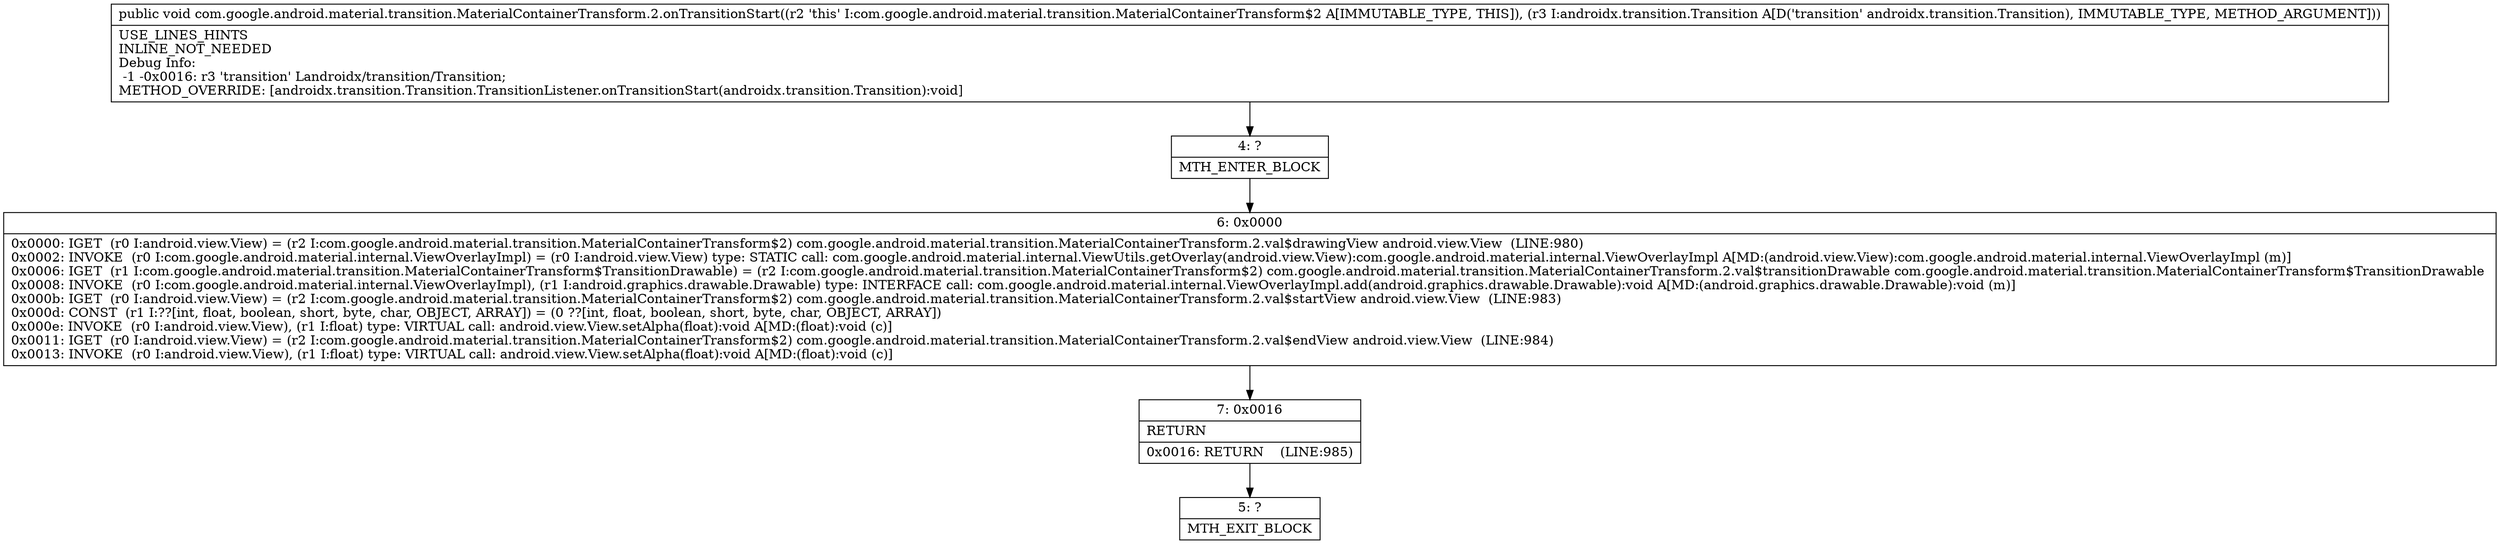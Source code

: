 digraph "CFG forcom.google.android.material.transition.MaterialContainerTransform.2.onTransitionStart(Landroidx\/transition\/Transition;)V" {
Node_4 [shape=record,label="{4\:\ ?|MTH_ENTER_BLOCK\l}"];
Node_6 [shape=record,label="{6\:\ 0x0000|0x0000: IGET  (r0 I:android.view.View) = (r2 I:com.google.android.material.transition.MaterialContainerTransform$2) com.google.android.material.transition.MaterialContainerTransform.2.val$drawingView android.view.View  (LINE:980)\l0x0002: INVOKE  (r0 I:com.google.android.material.internal.ViewOverlayImpl) = (r0 I:android.view.View) type: STATIC call: com.google.android.material.internal.ViewUtils.getOverlay(android.view.View):com.google.android.material.internal.ViewOverlayImpl A[MD:(android.view.View):com.google.android.material.internal.ViewOverlayImpl (m)]\l0x0006: IGET  (r1 I:com.google.android.material.transition.MaterialContainerTransform$TransitionDrawable) = (r2 I:com.google.android.material.transition.MaterialContainerTransform$2) com.google.android.material.transition.MaterialContainerTransform.2.val$transitionDrawable com.google.android.material.transition.MaterialContainerTransform$TransitionDrawable \l0x0008: INVOKE  (r0 I:com.google.android.material.internal.ViewOverlayImpl), (r1 I:android.graphics.drawable.Drawable) type: INTERFACE call: com.google.android.material.internal.ViewOverlayImpl.add(android.graphics.drawable.Drawable):void A[MD:(android.graphics.drawable.Drawable):void (m)]\l0x000b: IGET  (r0 I:android.view.View) = (r2 I:com.google.android.material.transition.MaterialContainerTransform$2) com.google.android.material.transition.MaterialContainerTransform.2.val$startView android.view.View  (LINE:983)\l0x000d: CONST  (r1 I:??[int, float, boolean, short, byte, char, OBJECT, ARRAY]) = (0 ??[int, float, boolean, short, byte, char, OBJECT, ARRAY]) \l0x000e: INVOKE  (r0 I:android.view.View), (r1 I:float) type: VIRTUAL call: android.view.View.setAlpha(float):void A[MD:(float):void (c)]\l0x0011: IGET  (r0 I:android.view.View) = (r2 I:com.google.android.material.transition.MaterialContainerTransform$2) com.google.android.material.transition.MaterialContainerTransform.2.val$endView android.view.View  (LINE:984)\l0x0013: INVOKE  (r0 I:android.view.View), (r1 I:float) type: VIRTUAL call: android.view.View.setAlpha(float):void A[MD:(float):void (c)]\l}"];
Node_7 [shape=record,label="{7\:\ 0x0016|RETURN\l|0x0016: RETURN    (LINE:985)\l}"];
Node_5 [shape=record,label="{5\:\ ?|MTH_EXIT_BLOCK\l}"];
MethodNode[shape=record,label="{public void com.google.android.material.transition.MaterialContainerTransform.2.onTransitionStart((r2 'this' I:com.google.android.material.transition.MaterialContainerTransform$2 A[IMMUTABLE_TYPE, THIS]), (r3 I:androidx.transition.Transition A[D('transition' androidx.transition.Transition), IMMUTABLE_TYPE, METHOD_ARGUMENT]))  | USE_LINES_HINTS\lINLINE_NOT_NEEDED\lDebug Info:\l  \-1 \-0x0016: r3 'transition' Landroidx\/transition\/Transition;\lMETHOD_OVERRIDE: [androidx.transition.Transition.TransitionListener.onTransitionStart(androidx.transition.Transition):void]\l}"];
MethodNode -> Node_4;Node_4 -> Node_6;
Node_6 -> Node_7;
Node_7 -> Node_5;
}

